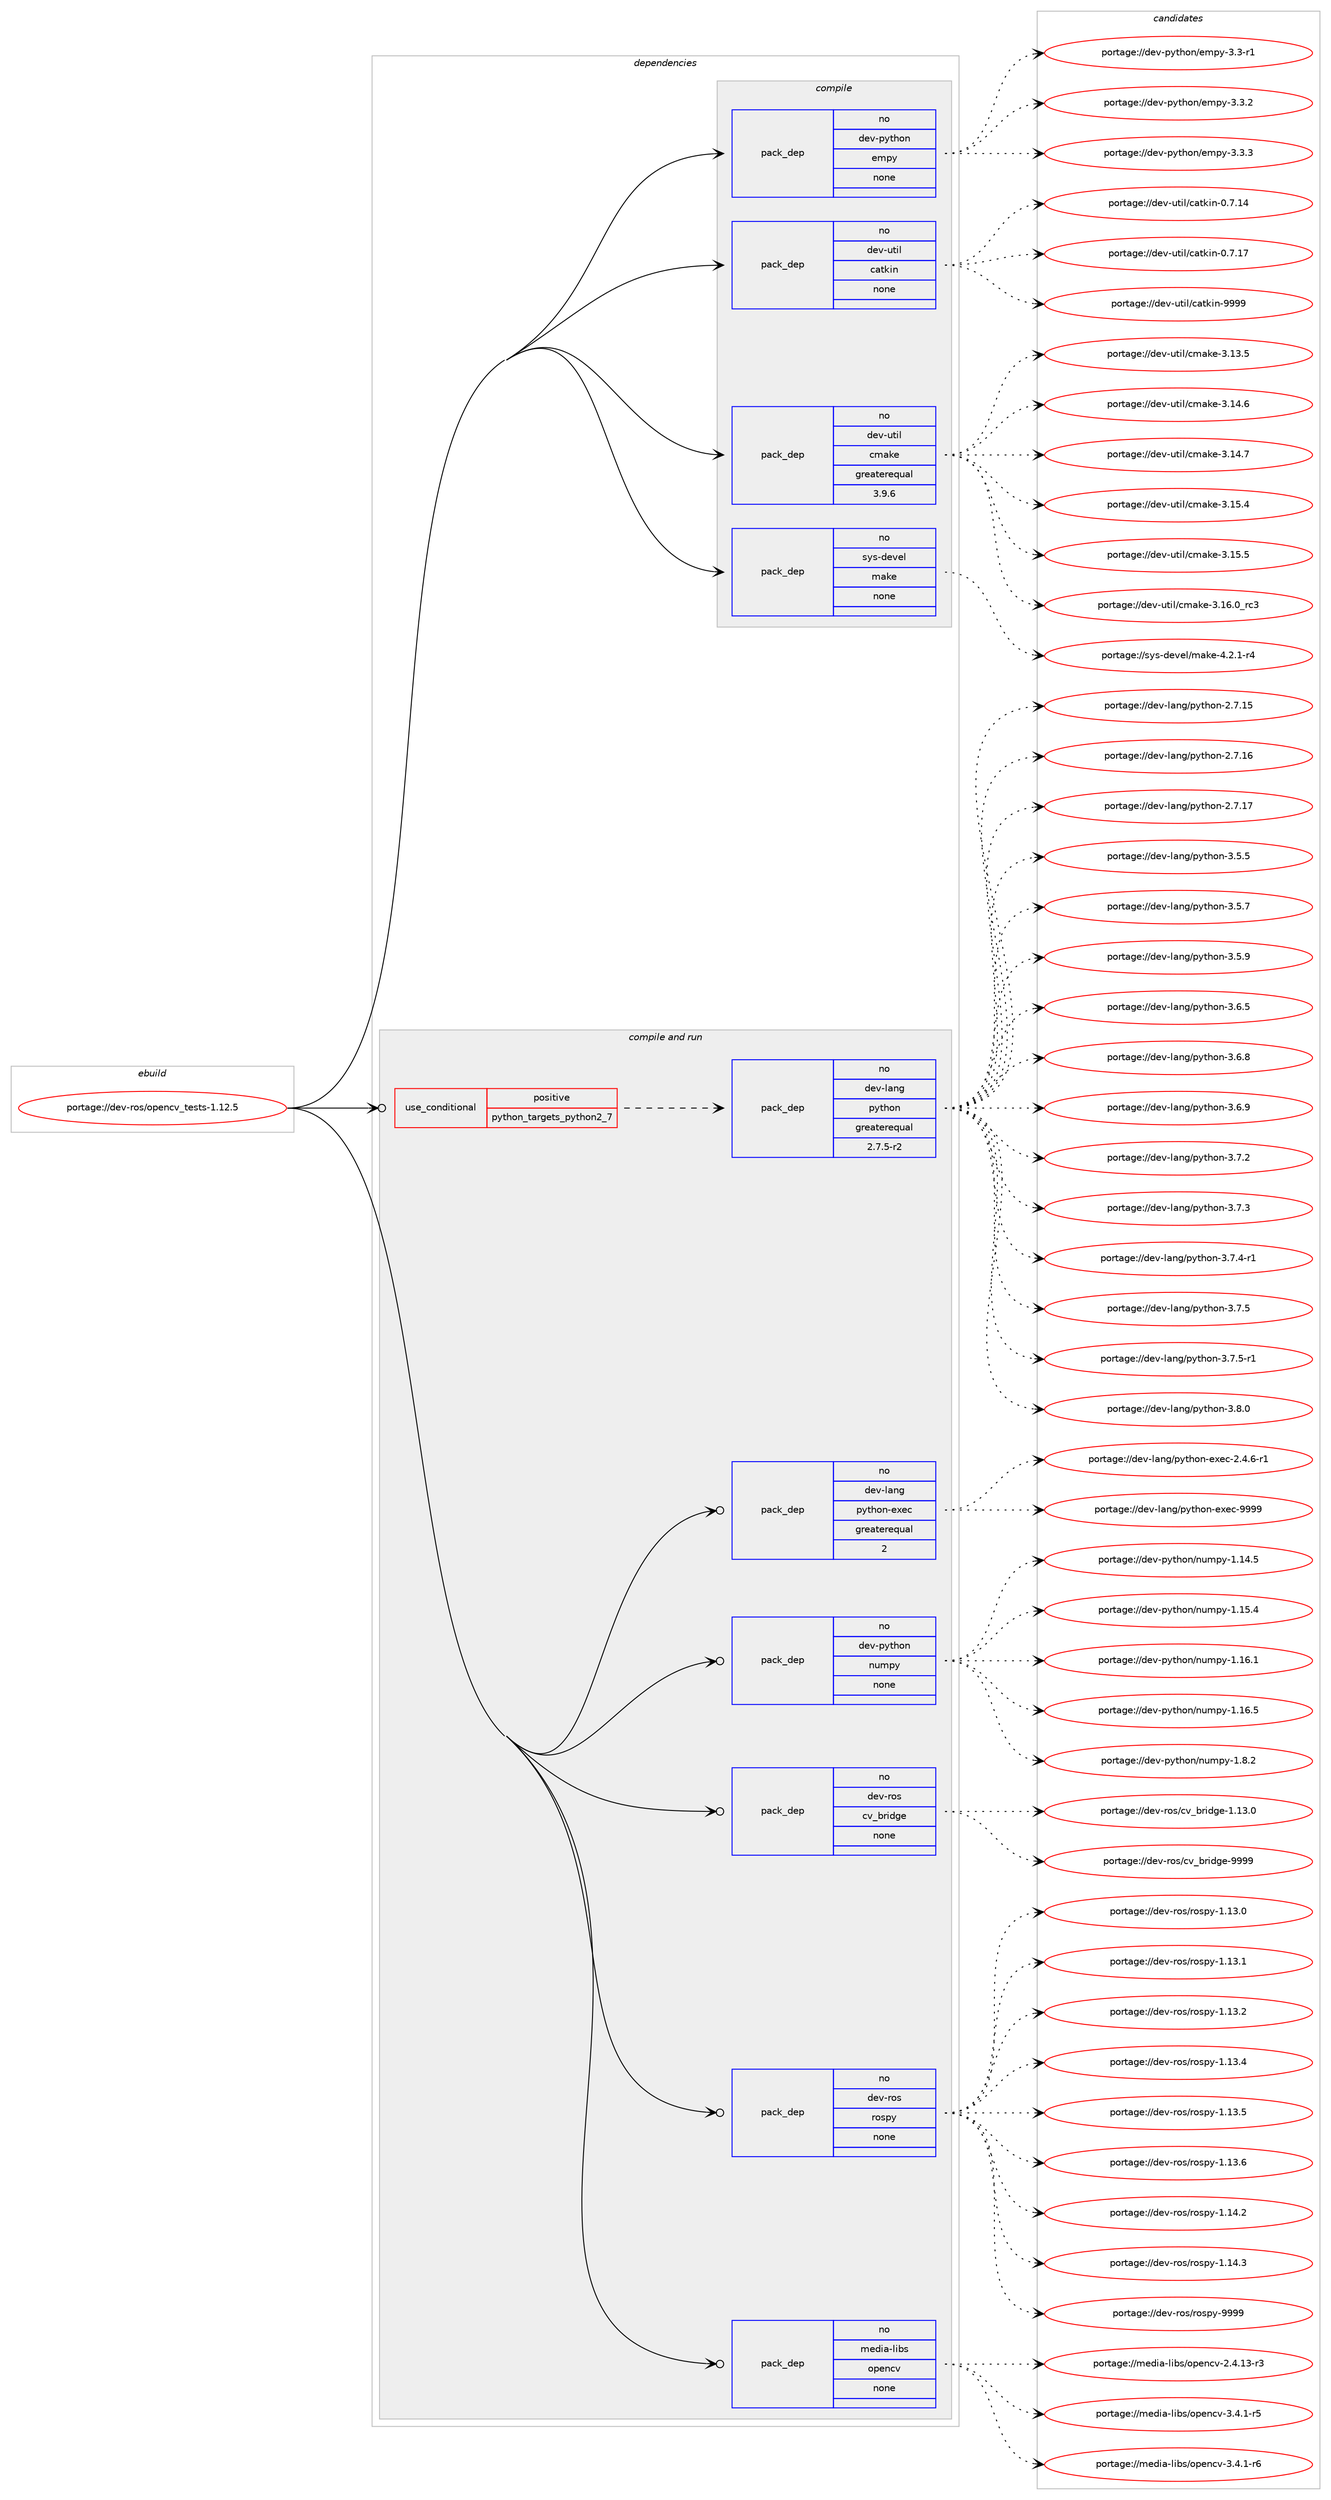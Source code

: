 digraph prolog {

# *************
# Graph options
# *************

newrank=true;
concentrate=true;
compound=true;
graph [rankdir=LR,fontname=Helvetica,fontsize=10,ranksep=1.5];#, ranksep=2.5, nodesep=0.2];
edge  [arrowhead=vee];
node  [fontname=Helvetica,fontsize=10];

# **********
# The ebuild
# **********

subgraph cluster_leftcol {
color=gray;
rank=same;
label=<<i>ebuild</i>>;
id [label="portage://dev-ros/opencv_tests-1.12.5", color=red, width=4, href="../dev-ros/opencv_tests-1.12.5.svg"];
}

# ****************
# The dependencies
# ****************

subgraph cluster_midcol {
color=gray;
label=<<i>dependencies</i>>;
subgraph cluster_compile {
fillcolor="#eeeeee";
style=filled;
label=<<i>compile</i>>;
subgraph pack145758 {
dependency192553 [label=<<TABLE BORDER="0" CELLBORDER="1" CELLSPACING="0" CELLPADDING="4" WIDTH="220"><TR><TD ROWSPAN="6" CELLPADDING="30">pack_dep</TD></TR><TR><TD WIDTH="110">no</TD></TR><TR><TD>dev-python</TD></TR><TR><TD>empy</TD></TR><TR><TD>none</TD></TR><TR><TD></TD></TR></TABLE>>, shape=none, color=blue];
}
id:e -> dependency192553:w [weight=20,style="solid",arrowhead="vee"];
subgraph pack145759 {
dependency192554 [label=<<TABLE BORDER="0" CELLBORDER="1" CELLSPACING="0" CELLPADDING="4" WIDTH="220"><TR><TD ROWSPAN="6" CELLPADDING="30">pack_dep</TD></TR><TR><TD WIDTH="110">no</TD></TR><TR><TD>dev-util</TD></TR><TR><TD>catkin</TD></TR><TR><TD>none</TD></TR><TR><TD></TD></TR></TABLE>>, shape=none, color=blue];
}
id:e -> dependency192554:w [weight=20,style="solid",arrowhead="vee"];
subgraph pack145760 {
dependency192555 [label=<<TABLE BORDER="0" CELLBORDER="1" CELLSPACING="0" CELLPADDING="4" WIDTH="220"><TR><TD ROWSPAN="6" CELLPADDING="30">pack_dep</TD></TR><TR><TD WIDTH="110">no</TD></TR><TR><TD>dev-util</TD></TR><TR><TD>cmake</TD></TR><TR><TD>greaterequal</TD></TR><TR><TD>3.9.6</TD></TR></TABLE>>, shape=none, color=blue];
}
id:e -> dependency192555:w [weight=20,style="solid",arrowhead="vee"];
subgraph pack145761 {
dependency192556 [label=<<TABLE BORDER="0" CELLBORDER="1" CELLSPACING="0" CELLPADDING="4" WIDTH="220"><TR><TD ROWSPAN="6" CELLPADDING="30">pack_dep</TD></TR><TR><TD WIDTH="110">no</TD></TR><TR><TD>sys-devel</TD></TR><TR><TD>make</TD></TR><TR><TD>none</TD></TR><TR><TD></TD></TR></TABLE>>, shape=none, color=blue];
}
id:e -> dependency192556:w [weight=20,style="solid",arrowhead="vee"];
}
subgraph cluster_compileandrun {
fillcolor="#eeeeee";
style=filled;
label=<<i>compile and run</i>>;
subgraph cond43367 {
dependency192557 [label=<<TABLE BORDER="0" CELLBORDER="1" CELLSPACING="0" CELLPADDING="4"><TR><TD ROWSPAN="3" CELLPADDING="10">use_conditional</TD></TR><TR><TD>positive</TD></TR><TR><TD>python_targets_python2_7</TD></TR></TABLE>>, shape=none, color=red];
subgraph pack145762 {
dependency192558 [label=<<TABLE BORDER="0" CELLBORDER="1" CELLSPACING="0" CELLPADDING="4" WIDTH="220"><TR><TD ROWSPAN="6" CELLPADDING="30">pack_dep</TD></TR><TR><TD WIDTH="110">no</TD></TR><TR><TD>dev-lang</TD></TR><TR><TD>python</TD></TR><TR><TD>greaterequal</TD></TR><TR><TD>2.7.5-r2</TD></TR></TABLE>>, shape=none, color=blue];
}
dependency192557:e -> dependency192558:w [weight=20,style="dashed",arrowhead="vee"];
}
id:e -> dependency192557:w [weight=20,style="solid",arrowhead="odotvee"];
subgraph pack145763 {
dependency192559 [label=<<TABLE BORDER="0" CELLBORDER="1" CELLSPACING="0" CELLPADDING="4" WIDTH="220"><TR><TD ROWSPAN="6" CELLPADDING="30">pack_dep</TD></TR><TR><TD WIDTH="110">no</TD></TR><TR><TD>dev-lang</TD></TR><TR><TD>python-exec</TD></TR><TR><TD>greaterequal</TD></TR><TR><TD>2</TD></TR></TABLE>>, shape=none, color=blue];
}
id:e -> dependency192559:w [weight=20,style="solid",arrowhead="odotvee"];
subgraph pack145764 {
dependency192560 [label=<<TABLE BORDER="0" CELLBORDER="1" CELLSPACING="0" CELLPADDING="4" WIDTH="220"><TR><TD ROWSPAN="6" CELLPADDING="30">pack_dep</TD></TR><TR><TD WIDTH="110">no</TD></TR><TR><TD>dev-python</TD></TR><TR><TD>numpy</TD></TR><TR><TD>none</TD></TR><TR><TD></TD></TR></TABLE>>, shape=none, color=blue];
}
id:e -> dependency192560:w [weight=20,style="solid",arrowhead="odotvee"];
subgraph pack145765 {
dependency192561 [label=<<TABLE BORDER="0" CELLBORDER="1" CELLSPACING="0" CELLPADDING="4" WIDTH="220"><TR><TD ROWSPAN="6" CELLPADDING="30">pack_dep</TD></TR><TR><TD WIDTH="110">no</TD></TR><TR><TD>dev-ros</TD></TR><TR><TD>cv_bridge</TD></TR><TR><TD>none</TD></TR><TR><TD></TD></TR></TABLE>>, shape=none, color=blue];
}
id:e -> dependency192561:w [weight=20,style="solid",arrowhead="odotvee"];
subgraph pack145766 {
dependency192562 [label=<<TABLE BORDER="0" CELLBORDER="1" CELLSPACING="0" CELLPADDING="4" WIDTH="220"><TR><TD ROWSPAN="6" CELLPADDING="30">pack_dep</TD></TR><TR><TD WIDTH="110">no</TD></TR><TR><TD>dev-ros</TD></TR><TR><TD>rospy</TD></TR><TR><TD>none</TD></TR><TR><TD></TD></TR></TABLE>>, shape=none, color=blue];
}
id:e -> dependency192562:w [weight=20,style="solid",arrowhead="odotvee"];
subgraph pack145767 {
dependency192563 [label=<<TABLE BORDER="0" CELLBORDER="1" CELLSPACING="0" CELLPADDING="4" WIDTH="220"><TR><TD ROWSPAN="6" CELLPADDING="30">pack_dep</TD></TR><TR><TD WIDTH="110">no</TD></TR><TR><TD>media-libs</TD></TR><TR><TD>opencv</TD></TR><TR><TD>none</TD></TR><TR><TD></TD></TR></TABLE>>, shape=none, color=blue];
}
id:e -> dependency192563:w [weight=20,style="solid",arrowhead="odotvee"];
}
subgraph cluster_run {
fillcolor="#eeeeee";
style=filled;
label=<<i>run</i>>;
}
}

# **************
# The candidates
# **************

subgraph cluster_choices {
rank=same;
color=gray;
label=<<i>candidates</i>>;

subgraph choice145758 {
color=black;
nodesep=1;
choiceportage1001011184511212111610411111047101109112121455146514511449 [label="portage://dev-python/empy-3.3-r1", color=red, width=4,href="../dev-python/empy-3.3-r1.svg"];
choiceportage1001011184511212111610411111047101109112121455146514650 [label="portage://dev-python/empy-3.3.2", color=red, width=4,href="../dev-python/empy-3.3.2.svg"];
choiceportage1001011184511212111610411111047101109112121455146514651 [label="portage://dev-python/empy-3.3.3", color=red, width=4,href="../dev-python/empy-3.3.3.svg"];
dependency192553:e -> choiceportage1001011184511212111610411111047101109112121455146514511449:w [style=dotted,weight="100"];
dependency192553:e -> choiceportage1001011184511212111610411111047101109112121455146514650:w [style=dotted,weight="100"];
dependency192553:e -> choiceportage1001011184511212111610411111047101109112121455146514651:w [style=dotted,weight="100"];
}
subgraph choice145759 {
color=black;
nodesep=1;
choiceportage1001011184511711610510847999711610710511045484655464952 [label="portage://dev-util/catkin-0.7.14", color=red, width=4,href="../dev-util/catkin-0.7.14.svg"];
choiceportage1001011184511711610510847999711610710511045484655464955 [label="portage://dev-util/catkin-0.7.17", color=red, width=4,href="../dev-util/catkin-0.7.17.svg"];
choiceportage100101118451171161051084799971161071051104557575757 [label="portage://dev-util/catkin-9999", color=red, width=4,href="../dev-util/catkin-9999.svg"];
dependency192554:e -> choiceportage1001011184511711610510847999711610710511045484655464952:w [style=dotted,weight="100"];
dependency192554:e -> choiceportage1001011184511711610510847999711610710511045484655464955:w [style=dotted,weight="100"];
dependency192554:e -> choiceportage100101118451171161051084799971161071051104557575757:w [style=dotted,weight="100"];
}
subgraph choice145760 {
color=black;
nodesep=1;
choiceportage1001011184511711610510847991099710710145514649514653 [label="portage://dev-util/cmake-3.13.5", color=red, width=4,href="../dev-util/cmake-3.13.5.svg"];
choiceportage1001011184511711610510847991099710710145514649524654 [label="portage://dev-util/cmake-3.14.6", color=red, width=4,href="../dev-util/cmake-3.14.6.svg"];
choiceportage1001011184511711610510847991099710710145514649524655 [label="portage://dev-util/cmake-3.14.7", color=red, width=4,href="../dev-util/cmake-3.14.7.svg"];
choiceportage1001011184511711610510847991099710710145514649534652 [label="portage://dev-util/cmake-3.15.4", color=red, width=4,href="../dev-util/cmake-3.15.4.svg"];
choiceportage1001011184511711610510847991099710710145514649534653 [label="portage://dev-util/cmake-3.15.5", color=red, width=4,href="../dev-util/cmake-3.15.5.svg"];
choiceportage1001011184511711610510847991099710710145514649544648951149951 [label="portage://dev-util/cmake-3.16.0_rc3", color=red, width=4,href="../dev-util/cmake-3.16.0_rc3.svg"];
dependency192555:e -> choiceportage1001011184511711610510847991099710710145514649514653:w [style=dotted,weight="100"];
dependency192555:e -> choiceportage1001011184511711610510847991099710710145514649524654:w [style=dotted,weight="100"];
dependency192555:e -> choiceportage1001011184511711610510847991099710710145514649524655:w [style=dotted,weight="100"];
dependency192555:e -> choiceportage1001011184511711610510847991099710710145514649534652:w [style=dotted,weight="100"];
dependency192555:e -> choiceportage1001011184511711610510847991099710710145514649534653:w [style=dotted,weight="100"];
dependency192555:e -> choiceportage1001011184511711610510847991099710710145514649544648951149951:w [style=dotted,weight="100"];
}
subgraph choice145761 {
color=black;
nodesep=1;
choiceportage1151211154510010111810110847109971071014552465046494511452 [label="portage://sys-devel/make-4.2.1-r4", color=red, width=4,href="../sys-devel/make-4.2.1-r4.svg"];
dependency192556:e -> choiceportage1151211154510010111810110847109971071014552465046494511452:w [style=dotted,weight="100"];
}
subgraph choice145762 {
color=black;
nodesep=1;
choiceportage10010111845108971101034711212111610411111045504655464953 [label="portage://dev-lang/python-2.7.15", color=red, width=4,href="../dev-lang/python-2.7.15.svg"];
choiceportage10010111845108971101034711212111610411111045504655464954 [label="portage://dev-lang/python-2.7.16", color=red, width=4,href="../dev-lang/python-2.7.16.svg"];
choiceportage10010111845108971101034711212111610411111045504655464955 [label="portage://dev-lang/python-2.7.17", color=red, width=4,href="../dev-lang/python-2.7.17.svg"];
choiceportage100101118451089711010347112121116104111110455146534653 [label="portage://dev-lang/python-3.5.5", color=red, width=4,href="../dev-lang/python-3.5.5.svg"];
choiceportage100101118451089711010347112121116104111110455146534655 [label="portage://dev-lang/python-3.5.7", color=red, width=4,href="../dev-lang/python-3.5.7.svg"];
choiceportage100101118451089711010347112121116104111110455146534657 [label="portage://dev-lang/python-3.5.9", color=red, width=4,href="../dev-lang/python-3.5.9.svg"];
choiceportage100101118451089711010347112121116104111110455146544653 [label="portage://dev-lang/python-3.6.5", color=red, width=4,href="../dev-lang/python-3.6.5.svg"];
choiceportage100101118451089711010347112121116104111110455146544656 [label="portage://dev-lang/python-3.6.8", color=red, width=4,href="../dev-lang/python-3.6.8.svg"];
choiceportage100101118451089711010347112121116104111110455146544657 [label="portage://dev-lang/python-3.6.9", color=red, width=4,href="../dev-lang/python-3.6.9.svg"];
choiceportage100101118451089711010347112121116104111110455146554650 [label="portage://dev-lang/python-3.7.2", color=red, width=4,href="../dev-lang/python-3.7.2.svg"];
choiceportage100101118451089711010347112121116104111110455146554651 [label="portage://dev-lang/python-3.7.3", color=red, width=4,href="../dev-lang/python-3.7.3.svg"];
choiceportage1001011184510897110103471121211161041111104551465546524511449 [label="portage://dev-lang/python-3.7.4-r1", color=red, width=4,href="../dev-lang/python-3.7.4-r1.svg"];
choiceportage100101118451089711010347112121116104111110455146554653 [label="portage://dev-lang/python-3.7.5", color=red, width=4,href="../dev-lang/python-3.7.5.svg"];
choiceportage1001011184510897110103471121211161041111104551465546534511449 [label="portage://dev-lang/python-3.7.5-r1", color=red, width=4,href="../dev-lang/python-3.7.5-r1.svg"];
choiceportage100101118451089711010347112121116104111110455146564648 [label="portage://dev-lang/python-3.8.0", color=red, width=4,href="../dev-lang/python-3.8.0.svg"];
dependency192558:e -> choiceportage10010111845108971101034711212111610411111045504655464953:w [style=dotted,weight="100"];
dependency192558:e -> choiceportage10010111845108971101034711212111610411111045504655464954:w [style=dotted,weight="100"];
dependency192558:e -> choiceportage10010111845108971101034711212111610411111045504655464955:w [style=dotted,weight="100"];
dependency192558:e -> choiceportage100101118451089711010347112121116104111110455146534653:w [style=dotted,weight="100"];
dependency192558:e -> choiceportage100101118451089711010347112121116104111110455146534655:w [style=dotted,weight="100"];
dependency192558:e -> choiceportage100101118451089711010347112121116104111110455146534657:w [style=dotted,weight="100"];
dependency192558:e -> choiceportage100101118451089711010347112121116104111110455146544653:w [style=dotted,weight="100"];
dependency192558:e -> choiceportage100101118451089711010347112121116104111110455146544656:w [style=dotted,weight="100"];
dependency192558:e -> choiceportage100101118451089711010347112121116104111110455146544657:w [style=dotted,weight="100"];
dependency192558:e -> choiceportage100101118451089711010347112121116104111110455146554650:w [style=dotted,weight="100"];
dependency192558:e -> choiceportage100101118451089711010347112121116104111110455146554651:w [style=dotted,weight="100"];
dependency192558:e -> choiceportage1001011184510897110103471121211161041111104551465546524511449:w [style=dotted,weight="100"];
dependency192558:e -> choiceportage100101118451089711010347112121116104111110455146554653:w [style=dotted,weight="100"];
dependency192558:e -> choiceportage1001011184510897110103471121211161041111104551465546534511449:w [style=dotted,weight="100"];
dependency192558:e -> choiceportage100101118451089711010347112121116104111110455146564648:w [style=dotted,weight="100"];
}
subgraph choice145763 {
color=black;
nodesep=1;
choiceportage10010111845108971101034711212111610411111045101120101994550465246544511449 [label="portage://dev-lang/python-exec-2.4.6-r1", color=red, width=4,href="../dev-lang/python-exec-2.4.6-r1.svg"];
choiceportage10010111845108971101034711212111610411111045101120101994557575757 [label="portage://dev-lang/python-exec-9999", color=red, width=4,href="../dev-lang/python-exec-9999.svg"];
dependency192559:e -> choiceportage10010111845108971101034711212111610411111045101120101994550465246544511449:w [style=dotted,weight="100"];
dependency192559:e -> choiceportage10010111845108971101034711212111610411111045101120101994557575757:w [style=dotted,weight="100"];
}
subgraph choice145764 {
color=black;
nodesep=1;
choiceportage100101118451121211161041111104711011710911212145494649524653 [label="portage://dev-python/numpy-1.14.5", color=red, width=4,href="../dev-python/numpy-1.14.5.svg"];
choiceportage100101118451121211161041111104711011710911212145494649534652 [label="portage://dev-python/numpy-1.15.4", color=red, width=4,href="../dev-python/numpy-1.15.4.svg"];
choiceportage100101118451121211161041111104711011710911212145494649544649 [label="portage://dev-python/numpy-1.16.1", color=red, width=4,href="../dev-python/numpy-1.16.1.svg"];
choiceportage100101118451121211161041111104711011710911212145494649544653 [label="portage://dev-python/numpy-1.16.5", color=red, width=4,href="../dev-python/numpy-1.16.5.svg"];
choiceportage1001011184511212111610411111047110117109112121454946564650 [label="portage://dev-python/numpy-1.8.2", color=red, width=4,href="../dev-python/numpy-1.8.2.svg"];
dependency192560:e -> choiceportage100101118451121211161041111104711011710911212145494649524653:w [style=dotted,weight="100"];
dependency192560:e -> choiceportage100101118451121211161041111104711011710911212145494649534652:w [style=dotted,weight="100"];
dependency192560:e -> choiceportage100101118451121211161041111104711011710911212145494649544649:w [style=dotted,weight="100"];
dependency192560:e -> choiceportage100101118451121211161041111104711011710911212145494649544653:w [style=dotted,weight="100"];
dependency192560:e -> choiceportage1001011184511212111610411111047110117109112121454946564650:w [style=dotted,weight="100"];
}
subgraph choice145765 {
color=black;
nodesep=1;
choiceportage100101118451141111154799118959811410510010310145494649514648 [label="portage://dev-ros/cv_bridge-1.13.0", color=red, width=4,href="../dev-ros/cv_bridge-1.13.0.svg"];
choiceportage10010111845114111115479911895981141051001031014557575757 [label="portage://dev-ros/cv_bridge-9999", color=red, width=4,href="../dev-ros/cv_bridge-9999.svg"];
dependency192561:e -> choiceportage100101118451141111154799118959811410510010310145494649514648:w [style=dotted,weight="100"];
dependency192561:e -> choiceportage10010111845114111115479911895981141051001031014557575757:w [style=dotted,weight="100"];
}
subgraph choice145766 {
color=black;
nodesep=1;
choiceportage100101118451141111154711411111511212145494649514648 [label="portage://dev-ros/rospy-1.13.0", color=red, width=4,href="../dev-ros/rospy-1.13.0.svg"];
choiceportage100101118451141111154711411111511212145494649514649 [label="portage://dev-ros/rospy-1.13.1", color=red, width=4,href="../dev-ros/rospy-1.13.1.svg"];
choiceportage100101118451141111154711411111511212145494649514650 [label="portage://dev-ros/rospy-1.13.2", color=red, width=4,href="../dev-ros/rospy-1.13.2.svg"];
choiceportage100101118451141111154711411111511212145494649514652 [label="portage://dev-ros/rospy-1.13.4", color=red, width=4,href="../dev-ros/rospy-1.13.4.svg"];
choiceportage100101118451141111154711411111511212145494649514653 [label="portage://dev-ros/rospy-1.13.5", color=red, width=4,href="../dev-ros/rospy-1.13.5.svg"];
choiceportage100101118451141111154711411111511212145494649514654 [label="portage://dev-ros/rospy-1.13.6", color=red, width=4,href="../dev-ros/rospy-1.13.6.svg"];
choiceportage100101118451141111154711411111511212145494649524650 [label="portage://dev-ros/rospy-1.14.2", color=red, width=4,href="../dev-ros/rospy-1.14.2.svg"];
choiceportage100101118451141111154711411111511212145494649524651 [label="portage://dev-ros/rospy-1.14.3", color=red, width=4,href="../dev-ros/rospy-1.14.3.svg"];
choiceportage10010111845114111115471141111151121214557575757 [label="portage://dev-ros/rospy-9999", color=red, width=4,href="../dev-ros/rospy-9999.svg"];
dependency192562:e -> choiceportage100101118451141111154711411111511212145494649514648:w [style=dotted,weight="100"];
dependency192562:e -> choiceportage100101118451141111154711411111511212145494649514649:w [style=dotted,weight="100"];
dependency192562:e -> choiceportage100101118451141111154711411111511212145494649514650:w [style=dotted,weight="100"];
dependency192562:e -> choiceportage100101118451141111154711411111511212145494649514652:w [style=dotted,weight="100"];
dependency192562:e -> choiceportage100101118451141111154711411111511212145494649514653:w [style=dotted,weight="100"];
dependency192562:e -> choiceportage100101118451141111154711411111511212145494649514654:w [style=dotted,weight="100"];
dependency192562:e -> choiceportage100101118451141111154711411111511212145494649524650:w [style=dotted,weight="100"];
dependency192562:e -> choiceportage100101118451141111154711411111511212145494649524651:w [style=dotted,weight="100"];
dependency192562:e -> choiceportage10010111845114111115471141111151121214557575757:w [style=dotted,weight="100"];
}
subgraph choice145767 {
color=black;
nodesep=1;
choiceportage1091011001059745108105981154711111210111099118455046524649514511451 [label="portage://media-libs/opencv-2.4.13-r3", color=red, width=4,href="../media-libs/opencv-2.4.13-r3.svg"];
choiceportage10910110010597451081059811547111112101110991184551465246494511453 [label="portage://media-libs/opencv-3.4.1-r5", color=red, width=4,href="../media-libs/opencv-3.4.1-r5.svg"];
choiceportage10910110010597451081059811547111112101110991184551465246494511454 [label="portage://media-libs/opencv-3.4.1-r6", color=red, width=4,href="../media-libs/opencv-3.4.1-r6.svg"];
dependency192563:e -> choiceportage1091011001059745108105981154711111210111099118455046524649514511451:w [style=dotted,weight="100"];
dependency192563:e -> choiceportage10910110010597451081059811547111112101110991184551465246494511453:w [style=dotted,weight="100"];
dependency192563:e -> choiceportage10910110010597451081059811547111112101110991184551465246494511454:w [style=dotted,weight="100"];
}
}

}
